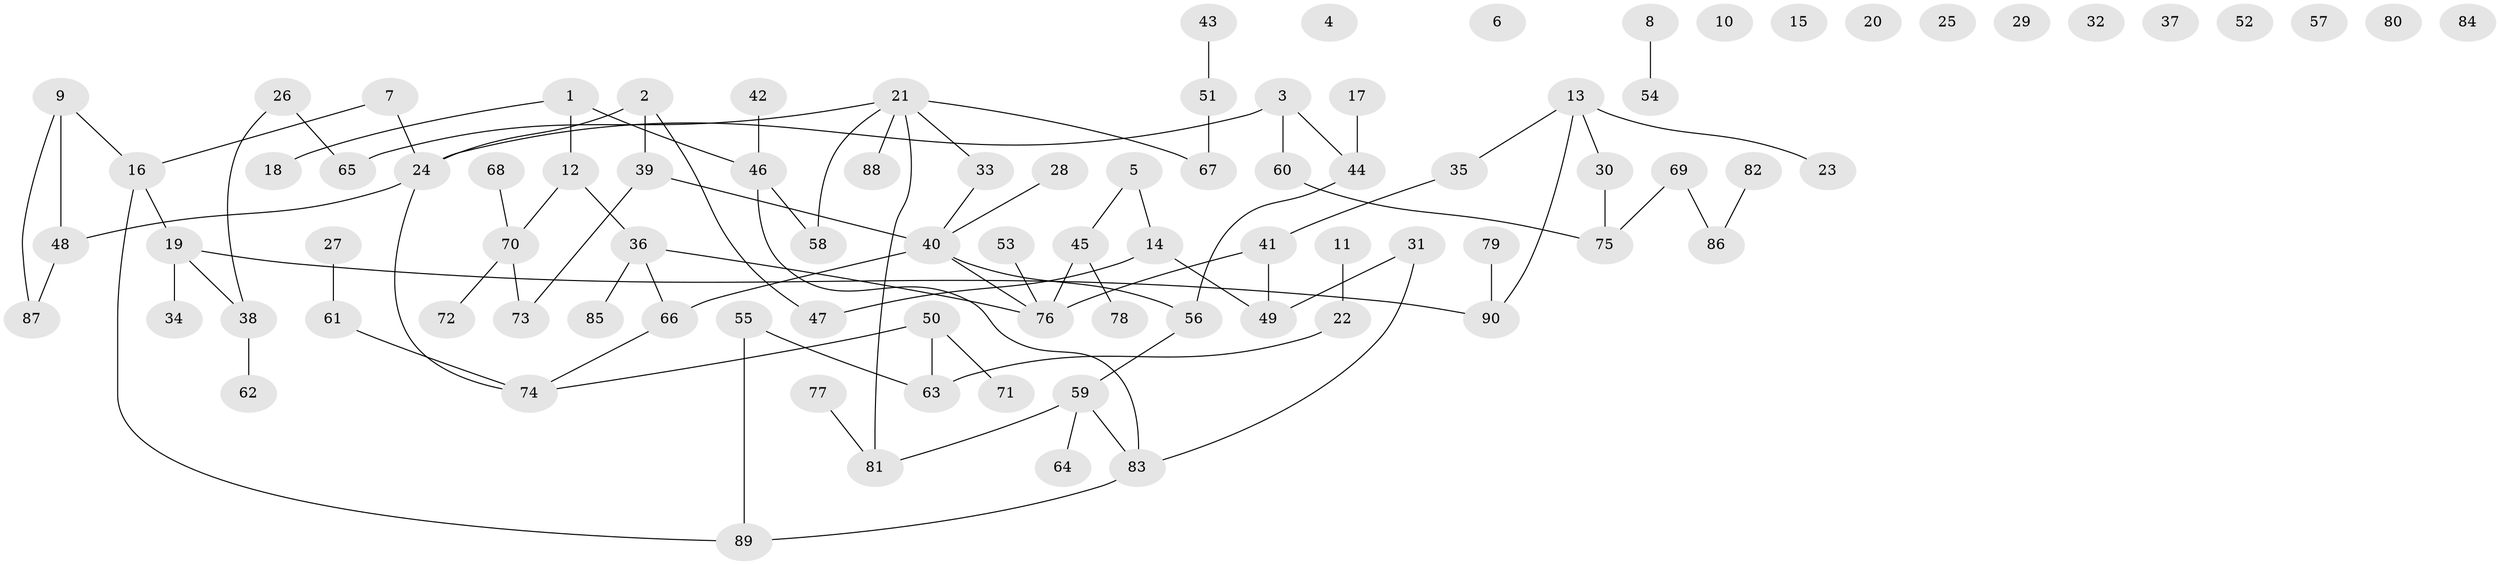 // Generated by graph-tools (version 1.1) at 2025/12/03/09/25 04:12:57]
// undirected, 90 vertices, 92 edges
graph export_dot {
graph [start="1"]
  node [color=gray90,style=filled];
  1;
  2;
  3;
  4;
  5;
  6;
  7;
  8;
  9;
  10;
  11;
  12;
  13;
  14;
  15;
  16;
  17;
  18;
  19;
  20;
  21;
  22;
  23;
  24;
  25;
  26;
  27;
  28;
  29;
  30;
  31;
  32;
  33;
  34;
  35;
  36;
  37;
  38;
  39;
  40;
  41;
  42;
  43;
  44;
  45;
  46;
  47;
  48;
  49;
  50;
  51;
  52;
  53;
  54;
  55;
  56;
  57;
  58;
  59;
  60;
  61;
  62;
  63;
  64;
  65;
  66;
  67;
  68;
  69;
  70;
  71;
  72;
  73;
  74;
  75;
  76;
  77;
  78;
  79;
  80;
  81;
  82;
  83;
  84;
  85;
  86;
  87;
  88;
  89;
  90;
  1 -- 12;
  1 -- 18;
  1 -- 46;
  2 -- 24;
  2 -- 39;
  2 -- 47;
  3 -- 24;
  3 -- 44;
  3 -- 60;
  5 -- 14;
  5 -- 45;
  7 -- 16;
  7 -- 24;
  8 -- 54;
  9 -- 16;
  9 -- 48;
  9 -- 87;
  11 -- 22;
  12 -- 36;
  12 -- 70;
  13 -- 23;
  13 -- 30;
  13 -- 35;
  13 -- 90;
  14 -- 47;
  14 -- 49;
  16 -- 19;
  16 -- 89;
  17 -- 44;
  19 -- 34;
  19 -- 38;
  19 -- 90;
  21 -- 33;
  21 -- 58;
  21 -- 65;
  21 -- 67;
  21 -- 81;
  21 -- 88;
  22 -- 63;
  24 -- 48;
  24 -- 74;
  26 -- 38;
  26 -- 65;
  27 -- 61;
  28 -- 40;
  30 -- 75;
  31 -- 49;
  31 -- 83;
  33 -- 40;
  35 -- 41;
  36 -- 66;
  36 -- 76;
  36 -- 85;
  38 -- 62;
  39 -- 40;
  39 -- 73;
  40 -- 56;
  40 -- 66;
  40 -- 76;
  41 -- 49;
  41 -- 76;
  42 -- 46;
  43 -- 51;
  44 -- 56;
  45 -- 76;
  45 -- 78;
  46 -- 58;
  46 -- 83;
  48 -- 87;
  50 -- 63;
  50 -- 71;
  50 -- 74;
  51 -- 67;
  53 -- 76;
  55 -- 63;
  55 -- 89;
  56 -- 59;
  59 -- 64;
  59 -- 81;
  59 -- 83;
  60 -- 75;
  61 -- 74;
  66 -- 74;
  68 -- 70;
  69 -- 75;
  69 -- 86;
  70 -- 72;
  70 -- 73;
  77 -- 81;
  79 -- 90;
  82 -- 86;
  83 -- 89;
}
